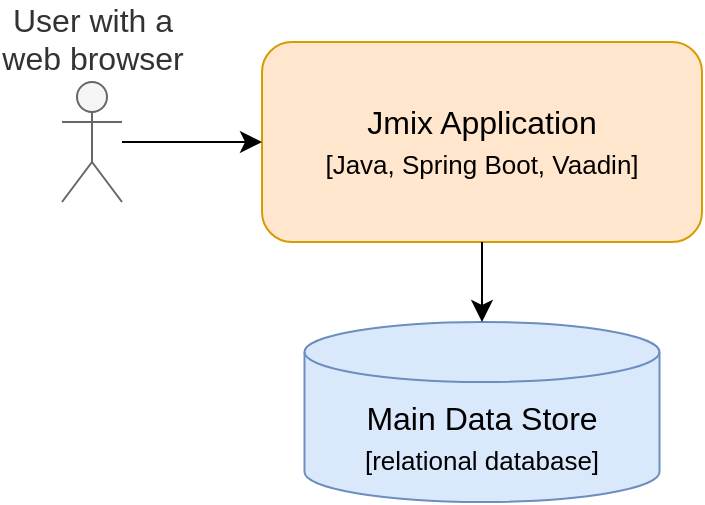 <mxfile version="21.8.2" type="device" pages="4">
  <diagram name="scope-1" id="HCPqdZRcM8JZpaIAq341">
    <mxGraphModel dx="2042" dy="490" grid="1" gridSize="10" guides="1" tooltips="1" connect="1" arrows="1" fold="1" page="0" pageScale="1" pageWidth="827" pageHeight="1169" math="0" shadow="0">
      <root>
        <mxCell id="8XlsnII-lnJLQSz4qzVp-0" />
        <mxCell id="8XlsnII-lnJLQSz4qzVp-1" parent="8XlsnII-lnJLQSz4qzVp-0" />
        <mxCell id="lgO9anZBfDa2rd_F-g-t-5" value="Jmix Application&lt;br&gt;&lt;font style=&quot;font-size: 13px;&quot;&gt;[Java, Spring Boot, Vaadin]&lt;/font&gt;" style="rounded=1;whiteSpace=wrap;html=1;fontSize=16;fillColor=#ffe6cc;strokeColor=#d79b00;" parent="8XlsnII-lnJLQSz4qzVp-1" vertex="1">
          <mxGeometry x="-490" y="510" width="220" height="100" as="geometry" />
        </mxCell>
        <mxCell id="lgO9anZBfDa2rd_F-g-t-6" value="Main Data Store&lt;br&gt;&lt;font style=&quot;font-size: 13px;&quot;&gt;[relational database]&lt;/font&gt;" style="shape=cylinder3;whiteSpace=wrap;html=1;boundedLbl=1;backgroundOutline=1;size=15;fontSize=16;fillColor=#dae8fc;strokeColor=#6c8ebf;" parent="8XlsnII-lnJLQSz4qzVp-1" vertex="1">
          <mxGeometry x="-468.75" y="650" width="177.5" height="90" as="geometry" />
        </mxCell>
        <mxCell id="lgO9anZBfDa2rd_F-g-t-7" value="" style="endArrow=classic;html=1;rounded=0;fontSize=12;startSize=8;endSize=8;curved=1;" parent="8XlsnII-lnJLQSz4qzVp-1" source="lgO9anZBfDa2rd_F-g-t-10" target="lgO9anZBfDa2rd_F-g-t-5" edge="1">
          <mxGeometry width="50" height="50" relative="1" as="geometry">
            <mxPoint x="-380" y="440" as="sourcePoint" />
            <mxPoint x="-255" y="450" as="targetPoint" />
          </mxGeometry>
        </mxCell>
        <mxCell id="lgO9anZBfDa2rd_F-g-t-10" value="User with a &lt;br&gt;web browser" style="shape=umlActor;verticalLabelPosition=top;verticalAlign=bottom;html=1;outlineConnect=0;fontSize=16;labelPosition=center;align=center;fillColor=#f5f5f5;fontColor=#333333;strokeColor=#666666;" parent="8XlsnII-lnJLQSz4qzVp-1" vertex="1">
          <mxGeometry x="-590" y="530" width="30" height="60" as="geometry" />
        </mxCell>
        <mxCell id="lgO9anZBfDa2rd_F-g-t-12" value="" style="endArrow=classic;html=1;rounded=0;fontSize=12;startSize=8;endSize=8;curved=1;" parent="8XlsnII-lnJLQSz4qzVp-1" source="lgO9anZBfDa2rd_F-g-t-5" target="lgO9anZBfDa2rd_F-g-t-6" edge="1">
          <mxGeometry width="50" height="50" relative="1" as="geometry">
            <mxPoint x="-265" y="690" as="sourcePoint" />
            <mxPoint x="-215" y="640" as="targetPoint" />
          </mxGeometry>
        </mxCell>
      </root>
    </mxGraphModel>
  </diagram>
  <diagram name="scope-2" id="XMFlhhZ-zuRsivK-DeXo">
    <mxGraphModel dx="2042" dy="490" grid="1" gridSize="10" guides="1" tooltips="1" connect="1" arrows="1" fold="1" page="0" pageScale="1" pageWidth="827" pageHeight="1169" math="0" shadow="0">
      <root>
        <mxCell id="EJJME2tHcwtue7raRcBQ-0" />
        <mxCell id="EJJME2tHcwtue7raRcBQ-1" parent="EJJME2tHcwtue7raRcBQ-0" />
        <mxCell id="EJJME2tHcwtue7raRcBQ-2" value="Jmix Application&lt;br&gt;&lt;font style=&quot;font-size: 13px;&quot;&gt;[Java, Spring Boot, Vaadin]&lt;/font&gt;" style="rounded=1;whiteSpace=wrap;html=1;fontSize=16;fillColor=#ffe6cc;strokeColor=#d79b00;" vertex="1" parent="EJJME2tHcwtue7raRcBQ-1">
          <mxGeometry x="-490" y="510" width="220" height="100" as="geometry" />
        </mxCell>
        <mxCell id="EJJME2tHcwtue7raRcBQ-3" value="Main Data Store&lt;br&gt;&lt;font style=&quot;font-size: 13px;&quot;&gt;[relational database]&lt;/font&gt;" style="shape=cylinder3;whiteSpace=wrap;html=1;boundedLbl=1;backgroundOutline=1;size=15;fontSize=16;fillColor=#dae8fc;strokeColor=#6c8ebf;" vertex="1" parent="EJJME2tHcwtue7raRcBQ-1">
          <mxGeometry x="-468.75" y="710" width="177.5" height="90" as="geometry" />
        </mxCell>
        <mxCell id="EJJME2tHcwtue7raRcBQ-4" value="" style="endArrow=classic;html=1;rounded=0;fontSize=12;startSize=8;endSize=8;curved=1;" edge="1" parent="EJJME2tHcwtue7raRcBQ-1" source="EJJME2tHcwtue7raRcBQ-5" target="EJJME2tHcwtue7raRcBQ-2">
          <mxGeometry width="50" height="50" relative="1" as="geometry">
            <mxPoint x="-380" y="440" as="sourcePoint" />
            <mxPoint x="-255" y="450" as="targetPoint" />
          </mxGeometry>
        </mxCell>
        <mxCell id="EJJME2tHcwtue7raRcBQ-5" value="User with a &lt;br&gt;web browser" style="shape=umlActor;verticalLabelPosition=top;verticalAlign=bottom;html=1;outlineConnect=0;fontSize=16;labelPosition=center;align=center;fillColor=#f5f5f5;fontColor=#333333;strokeColor=#666666;" vertex="1" parent="EJJME2tHcwtue7raRcBQ-1">
          <mxGeometry x="-580" y="530" width="30" height="60" as="geometry" />
        </mxCell>
        <mxCell id="EJJME2tHcwtue7raRcBQ-6" value="" style="endArrow=classic;html=1;rounded=0;fontSize=12;startSize=8;endSize=8;curved=1;" edge="1" parent="EJJME2tHcwtue7raRcBQ-1" source="EJJME2tHcwtue7raRcBQ-2" target="EJJME2tHcwtue7raRcBQ-3">
          <mxGeometry width="50" height="50" relative="1" as="geometry">
            <mxPoint x="-265" y="690" as="sourcePoint" />
            <mxPoint x="-215" y="640" as="targetPoint" />
          </mxGeometry>
        </mxCell>
        <mxCell id="SMOHsoPgHWRh_E_IhD09-0" value="Additional Data Store&lt;br&gt;&lt;font style=&quot;font-size: 13px;&quot;&gt;[any storage&amp;nbsp;technology]&lt;/font&gt;" style="shape=cylinder3;whiteSpace=wrap;html=1;boundedLbl=1;backgroundOutline=1;size=15;fontSize=16;fillColor=#dae8fc;strokeColor=#6c8ebf;" vertex="1" parent="EJJME2tHcwtue7raRcBQ-1">
          <mxGeometry x="-250" y="710" width="174.5" height="90" as="geometry" />
        </mxCell>
        <mxCell id="_e5YHhI_MW_lP-1lm5RX-0" value="Authentication Service&lt;br&gt;&lt;font style=&quot;font-size: 13px;&quot;&gt;[OIDC or LDAP]&lt;/font&gt;" style="rounded=1;whiteSpace=wrap;html=1;fontSize=16;fillColor=#dae8fc;strokeColor=#6c8ebf;" vertex="1" parent="EJJME2tHcwtue7raRcBQ-1">
          <mxGeometry x="-200" y="440" width="190" height="60" as="geometry" />
        </mxCell>
        <mxCell id="_e5YHhI_MW_lP-1lm5RX-1" value="File Storage&lt;br&gt;&lt;font style=&quot;font-size: 13px;&quot;&gt;[file system or cloud service]&lt;/font&gt;" style="rounded=1;whiteSpace=wrap;html=1;fontSize=16;fillColor=#dae8fc;strokeColor=#6c8ebf;" vertex="1" parent="EJJME2tHcwtue7raRcBQ-1">
          <mxGeometry x="-200" y="530" width="190" height="60" as="geometry" />
        </mxCell>
        <mxCell id="ES09bXZdK3nUgDne1k3c-0" value="Search Service&lt;br&gt;&lt;font style=&quot;font-size: 13px;&quot;&gt;[OpenSearch or Elasticsearch]&lt;/font&gt;" style="rounded=1;whiteSpace=wrap;html=1;fontSize=16;fillColor=#dae8fc;strokeColor=#6c8ebf;" vertex="1" parent="EJJME2tHcwtue7raRcBQ-1">
          <mxGeometry x="-200" y="620" width="190" height="60" as="geometry" />
        </mxCell>
        <mxCell id="_YSJKzh6IYavnkouhEKk-0" value="" style="endArrow=classic;html=1;rounded=0;fontSize=12;startSize=8;endSize=8;curved=1;" edge="1" parent="EJJME2tHcwtue7raRcBQ-1" source="EJJME2tHcwtue7raRcBQ-2" target="SMOHsoPgHWRh_E_IhD09-0">
          <mxGeometry width="50" height="50" relative="1" as="geometry">
            <mxPoint x="-320" y="720" as="sourcePoint" />
            <mxPoint x="-270" y="670" as="targetPoint" />
            <Array as="points">
              <mxPoint x="-300" y="680" />
            </Array>
          </mxGeometry>
        </mxCell>
        <mxCell id="_YSJKzh6IYavnkouhEKk-1" value="" style="endArrow=classic;html=1;rounded=0;fontSize=12;startSize=8;endSize=8;curved=1;" edge="1" parent="EJJME2tHcwtue7raRcBQ-1" source="EJJME2tHcwtue7raRcBQ-2" target="_e5YHhI_MW_lP-1lm5RX-0">
          <mxGeometry width="50" height="50" relative="1" as="geometry">
            <mxPoint x="-300" y="490" as="sourcePoint" />
            <mxPoint x="-250" y="440" as="targetPoint" />
            <Array as="points">
              <mxPoint x="-240" y="480" />
            </Array>
          </mxGeometry>
        </mxCell>
        <mxCell id="_YSJKzh6IYavnkouhEKk-2" value="" style="endArrow=classic;html=1;rounded=0;fontSize=12;startSize=8;endSize=8;curved=1;" edge="1" parent="EJJME2tHcwtue7raRcBQ-1" source="EJJME2tHcwtue7raRcBQ-2" target="_e5YHhI_MW_lP-1lm5RX-1">
          <mxGeometry width="50" height="50" relative="1" as="geometry">
            <mxPoint x="-260" y="590" as="sourcePoint" />
            <mxPoint x="-210" y="540" as="targetPoint" />
          </mxGeometry>
        </mxCell>
        <mxCell id="_YSJKzh6IYavnkouhEKk-3" value="" style="endArrow=classic;html=1;rounded=0;fontSize=12;startSize=8;endSize=8;curved=1;" edge="1" parent="EJJME2tHcwtue7raRcBQ-1" source="EJJME2tHcwtue7raRcBQ-2" target="ES09bXZdK3nUgDne1k3c-0">
          <mxGeometry width="50" height="50" relative="1" as="geometry">
            <mxPoint x="-250" y="650" as="sourcePoint" />
            <mxPoint x="-200" y="600" as="targetPoint" />
            <Array as="points">
              <mxPoint x="-240" y="640" />
            </Array>
          </mxGeometry>
        </mxCell>
      </root>
    </mxGraphModel>
  </diagram>
  <diagram name="scope-3" id="RkTMhdMrMF-u-Dtkpu8h">
    <mxGraphModel dx="2042" dy="890" grid="1" gridSize="10" guides="1" tooltips="1" connect="1" arrows="1" fold="1" page="0" pageScale="1" pageWidth="827" pageHeight="1169" math="0" shadow="0">
      <root>
        <mxCell id="bxKrF-TI27SnkLbqKRP--0" />
        <mxCell id="bxKrF-TI27SnkLbqKRP--1" parent="bxKrF-TI27SnkLbqKRP--0" />
        <mxCell id="bxKrF-TI27SnkLbqKRP--2" value="Jmix Application&lt;br&gt;&lt;font style=&quot;font-size: 13px;&quot;&gt;[Java, Spring Boot, Vaadin]&lt;/font&gt;" style="rounded=1;whiteSpace=wrap;html=1;fontSize=16;fillColor=#ffe6cc;strokeColor=#d79b00;" vertex="1" parent="bxKrF-TI27SnkLbqKRP--1">
          <mxGeometry x="-490" y="510" width="220" height="100" as="geometry" />
        </mxCell>
        <mxCell id="bxKrF-TI27SnkLbqKRP--4" value="" style="endArrow=classic;html=1;rounded=0;fontSize=12;startSize=8;endSize=8;curved=1;" edge="1" parent="bxKrF-TI27SnkLbqKRP--1" source="bxKrF-TI27SnkLbqKRP--5" target="bxKrF-TI27SnkLbqKRP--2">
          <mxGeometry width="50" height="50" relative="1" as="geometry">
            <mxPoint x="-380" y="440" as="sourcePoint" />
            <mxPoint x="-255" y="450" as="targetPoint" />
          </mxGeometry>
        </mxCell>
        <mxCell id="bxKrF-TI27SnkLbqKRP--5" value="User with a &lt;br&gt;web browser" style="shape=umlActor;verticalLabelPosition=top;verticalAlign=bottom;html=1;outlineConnect=0;fontSize=16;labelPosition=center;align=center;fillColor=#f5f5f5;fontColor=#333333;strokeColor=#666666;" vertex="1" parent="bxKrF-TI27SnkLbqKRP--1">
          <mxGeometry x="-590" y="530" width="30" height="60" as="geometry" />
        </mxCell>
        <mxCell id="VOCV1vzNhuA4qFK_AVAI-0" value="Frontend Application&lt;br&gt;&lt;font style=&quot;font-size: 13px;&quot;&gt;[React, Angular, Flutter, etc.]&lt;/font&gt;" style="rounded=1;whiteSpace=wrap;html=1;fontSize=16;fillColor=#f5f5f5;fontColor=#333333;strokeColor=#666666;" vertex="1" parent="bxKrF-TI27SnkLbqKRP--1">
          <mxGeometry x="-490" y="370" width="220" height="70" as="geometry" />
        </mxCell>
        <mxCell id="rHDAHy6saJk-QeQtqxCr-0" value="User with a &lt;br&gt;web browser" style="shape=umlActor;verticalLabelPosition=top;verticalAlign=bottom;html=1;outlineConnect=0;fontSize=16;labelPosition=center;align=center;fillColor=#f5f5f5;fontColor=#333333;strokeColor=#666666;" vertex="1" parent="bxKrF-TI27SnkLbqKRP--1">
          <mxGeometry x="-590" y="375" width="30" height="60" as="geometry" />
        </mxCell>
        <mxCell id="rHDAHy6saJk-QeQtqxCr-1" value="" style="endArrow=classic;html=1;rounded=0;fontSize=12;startSize=8;endSize=8;curved=1;" edge="1" parent="bxKrF-TI27SnkLbqKRP--1" source="rHDAHy6saJk-QeQtqxCr-0" target="VOCV1vzNhuA4qFK_AVAI-0">
          <mxGeometry width="50" height="50" relative="1" as="geometry">
            <mxPoint x="-40" y="420" as="sourcePoint" />
            <mxPoint x="10" y="370" as="targetPoint" />
          </mxGeometry>
        </mxCell>
        <mxCell id="rHDAHy6saJk-QeQtqxCr-2" value="" style="endArrow=classic;html=1;rounded=0;fontSize=12;startSize=8;endSize=8;curved=1;" edge="1" parent="bxKrF-TI27SnkLbqKRP--1" source="VOCV1vzNhuA4qFK_AVAI-0" target="bxKrF-TI27SnkLbqKRP--2">
          <mxGeometry width="50" height="50" relative="1" as="geometry">
            <mxPoint x="-310" y="680" as="sourcePoint" />
            <mxPoint x="-260" y="630" as="targetPoint" />
          </mxGeometry>
        </mxCell>
        <mxCell id="JwH8X1T7pr2DGr2wXwWW-0" value="&lt;font style=&quot;font-size: 13px;&quot;&gt;REST or other API&lt;/font&gt;" style="edgeLabel;html=1;align=center;verticalAlign=middle;resizable=0;points=[];fontSize=16;" vertex="1" connectable="0" parent="rHDAHy6saJk-QeQtqxCr-2">
          <mxGeometry x="-0.1" y="2" relative="1" as="geometry">
            <mxPoint as="offset" />
          </mxGeometry>
        </mxCell>
      </root>
    </mxGraphModel>
  </diagram>
  <diagram id="aEZycSUm0z23_R6C5J0y" name="components-1">
    <mxGraphModel dx="1642" dy="1290" grid="1" gridSize="10" guides="1" tooltips="1" connect="1" arrows="1" fold="1" page="0" pageScale="1" pageWidth="1169" pageHeight="827" math="0" shadow="0">
      <root>
        <mxCell id="0" />
        <mxCell id="1" parent="0" />
        <mxCell id="GW93PkgTbArawxsjBvsN-1" value="Spring Boot&lt;br&gt;&lt;font style=&quot;font-size: 13px;&quot;&gt;[infrastructure and integration with underlying technologies]&lt;/font&gt;" style="rounded=1;whiteSpace=wrap;html=1;fontSize=16;fillColor=#d5e8d4;strokeColor=#82b366;" vertex="1" parent="1">
          <mxGeometry x="-50" y="210" width="240" height="100" as="geometry" />
        </mxCell>
        <mxCell id="sck2d3KFjD_dvZYaQAUb-1" value="Application Code&lt;br&gt;&lt;font style=&quot;font-size: 13px;&quot;&gt;[entities, views, business logic]&lt;/font&gt;" style="rounded=1;whiteSpace=wrap;html=1;fontSize=16;fillColor=#fff2cc;strokeColor=#d6b656;" vertex="1" parent="1">
          <mxGeometry x="-50" y="-90" width="240" height="100" as="geometry" />
        </mxCell>
        <mxCell id="2Jlf_I45lgNNKSTzzrKi-1" value="Jmix Core Subsystems&lt;br&gt;&lt;font style=&quot;font-size: 13px;&quot;&gt;[Core, Data, UI, Security, Local File Storage]&lt;/font&gt;" style="rounded=1;whiteSpace=wrap;html=1;fontSize=16;fillColor=#ffe6cc;strokeColor=#d79b00;" vertex="1" parent="1">
          <mxGeometry x="-50" y="60" width="240" height="100" as="geometry" />
        </mxCell>
        <mxCell id="OQd-t0p0LtzBAJbpyevp-1" value="Jmix Add-ons&lt;br&gt;&lt;font style=&quot;font-size: 13px;&quot;&gt;[OIDC, LDAP, REST, Reports, Search, BPM, Maps, etc.]&lt;/font&gt;" style="rounded=1;whiteSpace=wrap;html=1;fontSize=16;fillColor=#ffe6cc;strokeColor=#d79b00;" vertex="1" parent="1">
          <mxGeometry x="230" y="60" width="240" height="100" as="geometry" />
        </mxCell>
        <mxCell id="exclNNITi62W8gO5AXAp-1" value="" style="endArrow=classic;html=1;rounded=0;fontSize=12;startSize=8;endSize=8;curved=1;" edge="1" parent="1" source="sck2d3KFjD_dvZYaQAUb-1" target="GW93PkgTbArawxsjBvsN-1">
          <mxGeometry width="50" height="50" relative="1" as="geometry">
            <mxPoint x="-80" y="130" as="sourcePoint" />
            <mxPoint x="-30" y="80" as="targetPoint" />
            <Array as="points">
              <mxPoint x="-200" y="100" />
            </Array>
          </mxGeometry>
        </mxCell>
        <mxCell id="exclNNITi62W8gO5AXAp-2" value="" style="endArrow=classic;html=1;rounded=0;fontSize=12;startSize=8;endSize=8;curved=1;" edge="1" parent="1" source="sck2d3KFjD_dvZYaQAUb-1" target="2Jlf_I45lgNNKSTzzrKi-1">
          <mxGeometry width="50" height="50" relative="1" as="geometry">
            <mxPoint x="-260" as="sourcePoint" />
            <mxPoint x="-210" y="-50" as="targetPoint" />
          </mxGeometry>
        </mxCell>
        <mxCell id="exclNNITi62W8gO5AXAp-4" value="" style="endArrow=classic;html=1;rounded=0;fontSize=12;startSize=8;endSize=8;curved=1;" edge="1" parent="1" source="OQd-t0p0LtzBAJbpyevp-1" target="2Jlf_I45lgNNKSTzzrKi-1">
          <mxGeometry width="50" height="50" relative="1" as="geometry">
            <mxPoint x="-170" y="130" as="sourcePoint" />
            <mxPoint x="-120" y="80" as="targetPoint" />
          </mxGeometry>
        </mxCell>
        <mxCell id="exclNNITi62W8gO5AXAp-6" value="" style="endArrow=classic;html=1;rounded=0;fontSize=12;startSize=8;endSize=8;curved=1;" edge="1" parent="1" source="2Jlf_I45lgNNKSTzzrKi-1" target="GW93PkgTbArawxsjBvsN-1">
          <mxGeometry width="50" height="50" relative="1" as="geometry">
            <mxPoint x="220" y="280" as="sourcePoint" />
            <mxPoint x="270" y="230" as="targetPoint" />
          </mxGeometry>
        </mxCell>
        <mxCell id="jipK8VBinDyYDbt7_lrX-1" value="" style="endArrow=classic;html=1;rounded=0;fontSize=12;startSize=8;endSize=8;curved=1;" edge="1" parent="1" source="sck2d3KFjD_dvZYaQAUb-1" target="OQd-t0p0LtzBAJbpyevp-1">
          <mxGeometry width="50" height="50" relative="1" as="geometry">
            <mxPoint x="240" y="50" as="sourcePoint" />
            <mxPoint x="290" as="targetPoint" />
            <Array as="points">
              <mxPoint x="240" y="20" />
            </Array>
          </mxGeometry>
        </mxCell>
        <mxCell id="jipK8VBinDyYDbt7_lrX-2" value="" style="endArrow=classic;html=1;rounded=0;fontSize=12;startSize=8;endSize=8;curved=1;" edge="1" parent="1" source="OQd-t0p0LtzBAJbpyevp-1" target="GW93PkgTbArawxsjBvsN-1">
          <mxGeometry width="50" height="50" relative="1" as="geometry">
            <mxPoint x="380" y="280" as="sourcePoint" />
            <mxPoint x="340" y="230" as="targetPoint" />
            <Array as="points">
              <mxPoint x="240" y="200" />
            </Array>
          </mxGeometry>
        </mxCell>
      </root>
    </mxGraphModel>
  </diagram>
</mxfile>
